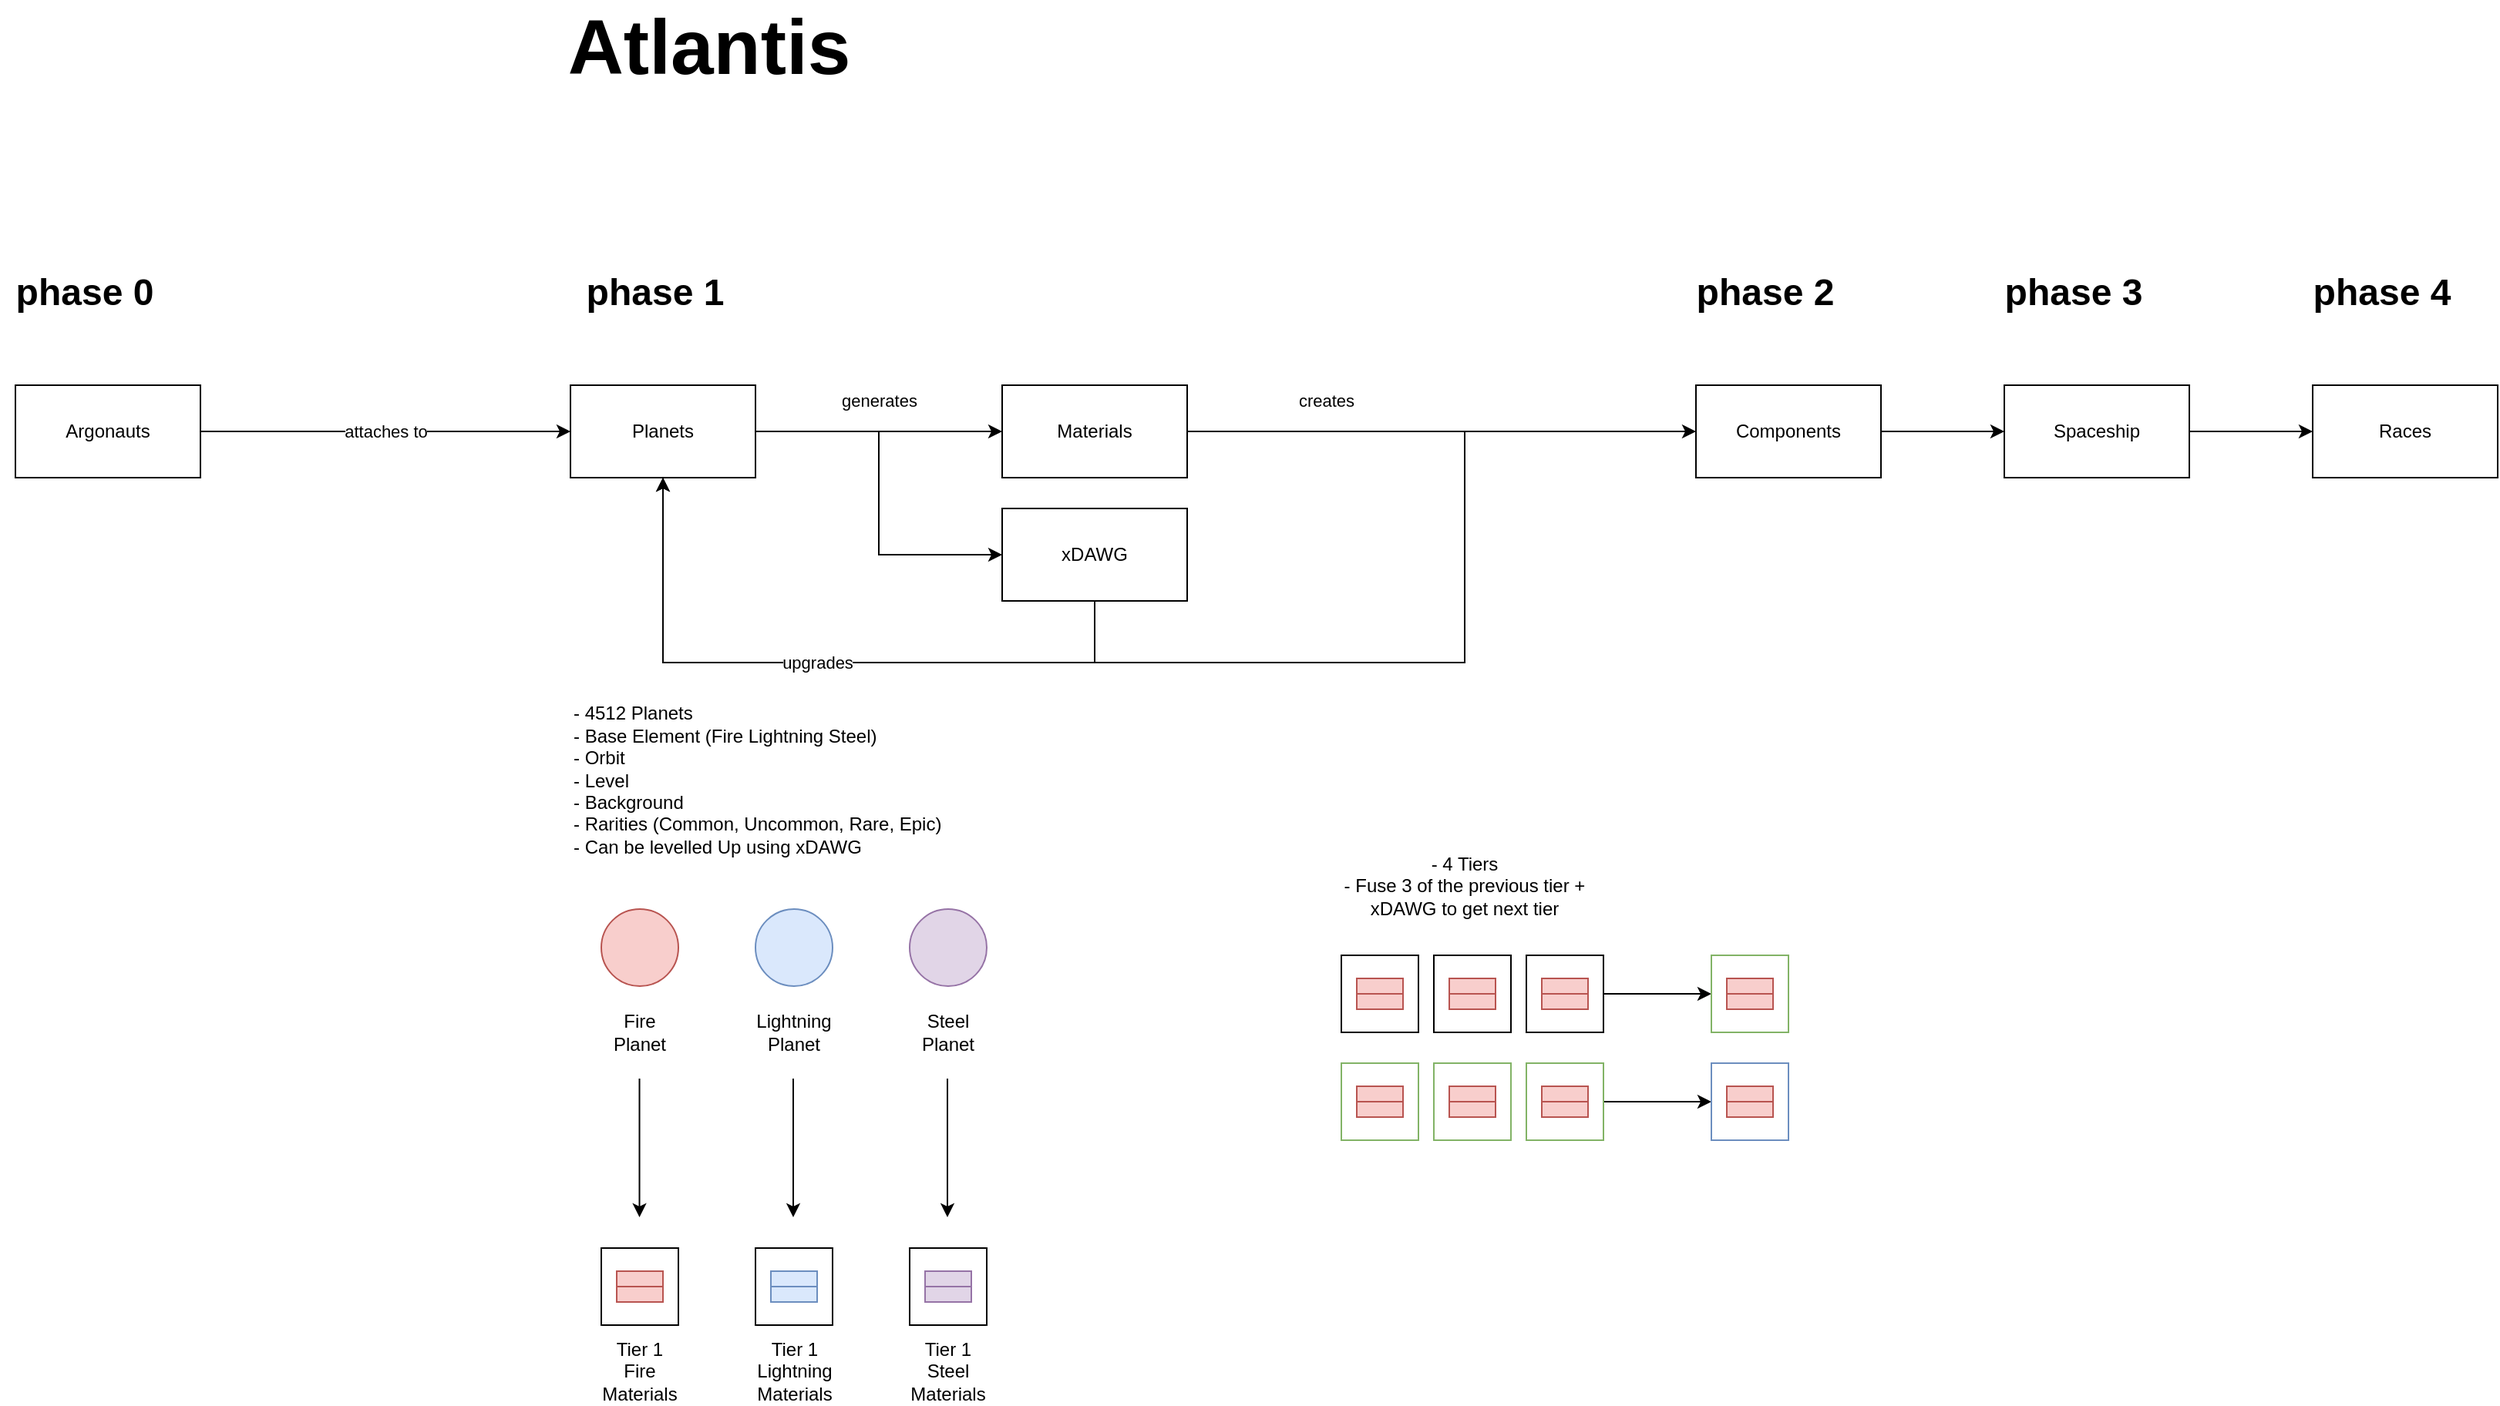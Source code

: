 <mxfile>
    <diagram id="EMsnFy1C2URI4qa25FuF" name="Page-1">
        <mxGraphModel dx="1948" dy="1819" grid="1" gridSize="10" guides="1" tooltips="1" connect="1" arrows="1" fold="1" page="1" pageScale="1" pageWidth="850" pageHeight="1100" math="0" shadow="0">
            <root>
                <mxCell id="0"/>
                <mxCell id="1" parent="0"/>
                <mxCell id="giXjkZHh8Y0QURDj5Op1-1" value="Atlantis" style="text;html=1;strokeColor=none;fillColor=none;align=center;verticalAlign=middle;whiteSpace=wrap;rounded=0;fontStyle=1;fontSize=50;" parent="1" vertex="1">
                    <mxGeometry x="270" y="-150" width="40" height="20" as="geometry"/>
                </mxCell>
                <mxCell id="u1OFld2upA4ko9-arGOs-12" value="generates" style="edgeStyle=orthogonalEdgeStyle;rounded=0;orthogonalLoop=1;jettySize=auto;html=1;" parent="1" source="u1OFld2upA4ko9-arGOs-2" target="u1OFld2upA4ko9-arGOs-3" edge="1">
                    <mxGeometry y="20" relative="1" as="geometry">
                        <mxPoint as="offset"/>
                    </mxGeometry>
                </mxCell>
                <mxCell id="u1OFld2upA4ko9-arGOs-35" style="edgeStyle=orthogonalEdgeStyle;rounded=0;orthogonalLoop=1;jettySize=auto;html=1;entryX=0;entryY=0.5;entryDx=0;entryDy=0;" parent="1" source="u1OFld2upA4ko9-arGOs-2" target="u1OFld2upA4ko9-arGOs-34" edge="1">
                    <mxGeometry relative="1" as="geometry"/>
                </mxCell>
                <mxCell id="u1OFld2upA4ko9-arGOs-2" value="Planets" style="rounded=0;whiteSpace=wrap;html=1;" parent="1" vertex="1">
                    <mxGeometry x="200" y="80" width="120" height="60" as="geometry"/>
                </mxCell>
                <mxCell id="u1OFld2upA4ko9-arGOs-37" style="edgeStyle=orthogonalEdgeStyle;rounded=0;orthogonalLoop=1;jettySize=auto;html=1;" parent="1" source="u1OFld2upA4ko9-arGOs-3" target="u1OFld2upA4ko9-arGOs-6" edge="1">
                    <mxGeometry relative="1" as="geometry"/>
                </mxCell>
                <mxCell id="u1OFld2upA4ko9-arGOs-86" value="creates" style="edgeStyle=orthogonalEdgeStyle;rounded=0;orthogonalLoop=1;jettySize=auto;html=1;exitX=0.5;exitY=1;exitDx=0;exitDy=0;" parent="1" source="u1OFld2upA4ko9-arGOs-3" edge="1">
                    <mxGeometry x="-0.66" y="20" relative="1" as="geometry">
                        <mxPoint x="260" y="140" as="targetPoint"/>
                        <Array as="points">
                            <mxPoint x="540" y="110"/>
                            <mxPoint x="780" y="110"/>
                            <mxPoint x="780" y="260"/>
                            <mxPoint x="260" y="260"/>
                        </Array>
                        <mxPoint as="offset"/>
                    </mxGeometry>
                </mxCell>
                <mxCell id="u1OFld2upA4ko9-arGOs-3" value="Materials" style="rounded=0;whiteSpace=wrap;html=1;" parent="1" vertex="1">
                    <mxGeometry x="480" y="80" width="120" height="60" as="geometry"/>
                </mxCell>
                <mxCell id="u1OFld2upA4ko9-arGOs-39" style="edgeStyle=orthogonalEdgeStyle;rounded=0;orthogonalLoop=1;jettySize=auto;html=1;" parent="1" source="u1OFld2upA4ko9-arGOs-4" target="u1OFld2upA4ko9-arGOs-5" edge="1">
                    <mxGeometry relative="1" as="geometry"/>
                </mxCell>
                <mxCell id="u1OFld2upA4ko9-arGOs-4" value="Spaceship" style="rounded=0;whiteSpace=wrap;html=1;" parent="1" vertex="1">
                    <mxGeometry x="1130" y="80" width="120" height="60" as="geometry"/>
                </mxCell>
                <mxCell id="u1OFld2upA4ko9-arGOs-5" value="Races" style="rounded=0;whiteSpace=wrap;html=1;" parent="1" vertex="1">
                    <mxGeometry x="1330" y="80" width="120" height="60" as="geometry"/>
                </mxCell>
                <mxCell id="u1OFld2upA4ko9-arGOs-38" style="edgeStyle=orthogonalEdgeStyle;rounded=0;orthogonalLoop=1;jettySize=auto;html=1;" parent="1" source="u1OFld2upA4ko9-arGOs-6" target="u1OFld2upA4ko9-arGOs-4" edge="1">
                    <mxGeometry relative="1" as="geometry"/>
                </mxCell>
                <mxCell id="u1OFld2upA4ko9-arGOs-6" value="Components" style="rounded=0;whiteSpace=wrap;html=1;" parent="1" vertex="1">
                    <mxGeometry x="930" y="80" width="120" height="60" as="geometry"/>
                </mxCell>
                <mxCell id="u1OFld2upA4ko9-arGOs-36" value="attaches to" style="edgeStyle=orthogonalEdgeStyle;rounded=0;orthogonalLoop=1;jettySize=auto;html=1;entryX=0;entryY=0.5;entryDx=0;entryDy=0;" parent="1" source="u1OFld2upA4ko9-arGOs-8" target="u1OFld2upA4ko9-arGOs-2" edge="1">
                    <mxGeometry relative="1" as="geometry"/>
                </mxCell>
                <mxCell id="u1OFld2upA4ko9-arGOs-8" value="Argonauts" style="rounded=0;whiteSpace=wrap;html=1;" parent="1" vertex="1">
                    <mxGeometry x="-160" y="80" width="120" height="60" as="geometry"/>
                </mxCell>
                <mxCell id="u1OFld2upA4ko9-arGOs-13" value="- 4512 Planets&lt;br&gt;- Base Element (Fire Lightning Steel)&lt;br&gt;- Orbit&lt;br&gt;- Level&lt;br&gt;- Background&lt;br&gt;- Rarities (Common, Uncommon, Rare, Epic)&lt;br&gt;- Can be levelled Up using xDAWG&lt;br&gt;&lt;br&gt;&lt;br&gt;&lt;br&gt;&lt;div&gt;&lt;br&gt;&lt;/div&gt;" style="text;html=1;strokeColor=none;fillColor=none;align=left;verticalAlign=middle;whiteSpace=wrap;rounded=0;" parent="1" vertex="1">
                    <mxGeometry x="200" y="280" width="250" height="170" as="geometry"/>
                </mxCell>
                <mxCell id="u1OFld2upA4ko9-arGOs-14" value="" style="ellipse;whiteSpace=wrap;html=1;fillColor=#f8cecc;strokeColor=#b85450;" parent="1" vertex="1">
                    <mxGeometry x="220" y="420" width="50" height="50" as="geometry"/>
                </mxCell>
                <mxCell id="u1OFld2upA4ko9-arGOs-15" value="" style="ellipse;whiteSpace=wrap;html=1;fillColor=#dae8fc;strokeColor=#6c8ebf;" parent="1" vertex="1">
                    <mxGeometry x="320" y="420" width="50" height="50" as="geometry"/>
                </mxCell>
                <mxCell id="u1OFld2upA4ko9-arGOs-16" value="" style="ellipse;whiteSpace=wrap;html=1;fillColor=#e1d5e7;strokeColor=#9673a6;" parent="1" vertex="1">
                    <mxGeometry x="420" y="420" width="50" height="50" as="geometry"/>
                </mxCell>
                <mxCell id="u1OFld2upA4ko9-arGOs-17" value="Steel Planet" style="text;html=1;strokeColor=none;fillColor=none;align=center;verticalAlign=middle;whiteSpace=wrap;rounded=0;" parent="1" vertex="1">
                    <mxGeometry x="425" y="490" width="40" height="20" as="geometry"/>
                </mxCell>
                <mxCell id="u1OFld2upA4ko9-arGOs-18" value="Lightning Planet" style="text;html=1;strokeColor=none;fillColor=none;align=center;verticalAlign=middle;whiteSpace=wrap;rounded=0;" parent="1" vertex="1">
                    <mxGeometry x="325" y="490" width="40" height="20" as="geometry"/>
                </mxCell>
                <mxCell id="u1OFld2upA4ko9-arGOs-19" value="Fire Planet" style="text;html=1;strokeColor=none;fillColor=none;align=center;verticalAlign=middle;whiteSpace=wrap;rounded=0;" parent="1" vertex="1">
                    <mxGeometry x="225" y="490" width="40" height="20" as="geometry"/>
                </mxCell>
                <mxCell id="u1OFld2upA4ko9-arGOs-21" value="" style="endArrow=classic;html=1;" parent="1" edge="1">
                    <mxGeometry width="50" height="50" relative="1" as="geometry">
                        <mxPoint x="344.5" y="530" as="sourcePoint"/>
                        <mxPoint x="344.5" y="620" as="targetPoint"/>
                    </mxGeometry>
                </mxCell>
                <mxCell id="u1OFld2upA4ko9-arGOs-22" value="" style="endArrow=classic;html=1;" parent="1" edge="1">
                    <mxGeometry width="50" height="50" relative="1" as="geometry">
                        <mxPoint x="444.5" y="530" as="sourcePoint"/>
                        <mxPoint x="444.5" y="620" as="targetPoint"/>
                    </mxGeometry>
                </mxCell>
                <mxCell id="u1OFld2upA4ko9-arGOs-27" value="" style="rounded=0;whiteSpace=wrap;html=1;fillColor=#dae8fc;strokeColor=#6c8ebf;" parent="1" vertex="1">
                    <mxGeometry x="330" y="655" width="30" height="10" as="geometry"/>
                </mxCell>
                <mxCell id="u1OFld2upA4ko9-arGOs-28" value="" style="rounded=0;whiteSpace=wrap;html=1;fillColor=#dae8fc;strokeColor=#6c8ebf;" parent="1" vertex="1">
                    <mxGeometry x="330" y="665" width="30" height="10" as="geometry"/>
                </mxCell>
                <mxCell id="u1OFld2upA4ko9-arGOs-29" value="" style="rounded=0;whiteSpace=wrap;html=1;fillColor=#e1d5e7;strokeColor=#9673a6;" parent="1" vertex="1">
                    <mxGeometry x="430" y="655" width="30" height="10" as="geometry"/>
                </mxCell>
                <mxCell id="u1OFld2upA4ko9-arGOs-30" value="" style="rounded=0;whiteSpace=wrap;html=1;fillColor=#e1d5e7;strokeColor=#9673a6;" parent="1" vertex="1">
                    <mxGeometry x="430" y="665" width="30" height="10" as="geometry"/>
                </mxCell>
                <mxCell id="u1OFld2upA4ko9-arGOs-31" value="Tier 1 Fire Materials" style="text;html=1;strokeColor=none;fillColor=none;align=center;verticalAlign=middle;whiteSpace=wrap;rounded=0;" parent="1" vertex="1">
                    <mxGeometry x="220" y="710" width="50" height="20" as="geometry"/>
                </mxCell>
                <mxCell id="u1OFld2upA4ko9-arGOs-32" value="Tier 1 Lightning Materials" style="text;html=1;strokeColor=none;fillColor=none;align=center;verticalAlign=middle;whiteSpace=wrap;rounded=0;" parent="1" vertex="1">
                    <mxGeometry x="317.5" y="710" width="55" height="20" as="geometry"/>
                </mxCell>
                <mxCell id="u1OFld2upA4ko9-arGOs-33" value="Tier 1 Steel Materials" style="text;html=1;strokeColor=none;fillColor=none;align=center;verticalAlign=middle;whiteSpace=wrap;rounded=0;" parent="1" vertex="1">
                    <mxGeometry x="415" y="710" width="60" height="20" as="geometry"/>
                </mxCell>
                <mxCell id="u1OFld2upA4ko9-arGOs-40" value="upgrades" style="edgeStyle=orthogonalEdgeStyle;rounded=0;orthogonalLoop=1;jettySize=auto;html=1;entryX=0.5;entryY=1;entryDx=0;entryDy=0;exitX=0.5;exitY=1;exitDx=0;exitDy=0;" parent="1" source="u1OFld2upA4ko9-arGOs-34" target="u1OFld2upA4ko9-arGOs-2" edge="1">
                    <mxGeometry relative="1" as="geometry">
                        <Array as="points">
                            <mxPoint x="540" y="260"/>
                            <mxPoint x="260" y="260"/>
                        </Array>
                    </mxGeometry>
                </mxCell>
                <mxCell id="u1OFld2upA4ko9-arGOs-34" value="xDAWG" style="rounded=0;whiteSpace=wrap;html=1;" parent="1" vertex="1">
                    <mxGeometry x="480" y="160" width="120" height="60" as="geometry"/>
                </mxCell>
                <mxCell id="u1OFld2upA4ko9-arGOs-41" value="- 4 Tiers&lt;br&gt;- Fuse 3 of the previous tier + xDAWG to get next tier" style="text;html=1;strokeColor=none;fillColor=none;align=center;verticalAlign=middle;whiteSpace=wrap;rounded=0;" parent="1" vertex="1">
                    <mxGeometry x="700" y="380" width="160" height="50" as="geometry"/>
                </mxCell>
                <mxCell id="u1OFld2upA4ko9-arGOs-42" value="" style="rounded=0;whiteSpace=wrap;html=1;fillColor=#f8cecc;strokeColor=#b85450;" parent="1" vertex="1">
                    <mxGeometry x="230" y="655" width="30" height="10" as="geometry"/>
                </mxCell>
                <mxCell id="u1OFld2upA4ko9-arGOs-43" value="" style="rounded=0;whiteSpace=wrap;html=1;fillColor=#f8cecc;strokeColor=#b85450;" parent="1" vertex="1">
                    <mxGeometry x="230" y="665" width="30" height="10" as="geometry"/>
                </mxCell>
                <mxCell id="u1OFld2upA4ko9-arGOs-44" value="" style="rounded=0;whiteSpace=wrap;html=1;fillColor=none;" parent="1" vertex="1">
                    <mxGeometry x="220" y="640" width="50" height="50" as="geometry"/>
                </mxCell>
                <mxCell id="u1OFld2upA4ko9-arGOs-58" value="" style="rounded=0;whiteSpace=wrap;html=1;fillColor=#f8cecc;strokeColor=#b85450;" parent="1" vertex="1">
                    <mxGeometry x="770" y="465" width="30" height="10" as="geometry"/>
                </mxCell>
                <mxCell id="u1OFld2upA4ko9-arGOs-59" value="" style="rounded=0;whiteSpace=wrap;html=1;fillColor=#f8cecc;strokeColor=#b85450;" parent="1" vertex="1">
                    <mxGeometry x="770" y="475" width="30" height="10" as="geometry"/>
                </mxCell>
                <mxCell id="u1OFld2upA4ko9-arGOs-60" value="" style="rounded=0;whiteSpace=wrap;html=1;fillColor=none;" parent="1" vertex="1">
                    <mxGeometry x="760" y="450" width="50" height="50" as="geometry"/>
                </mxCell>
                <mxCell id="u1OFld2upA4ko9-arGOs-61" value="" style="rounded=0;whiteSpace=wrap;html=1;fillColor=#f8cecc;strokeColor=#b85450;" parent="1" vertex="1">
                    <mxGeometry x="830" y="465" width="30" height="10" as="geometry"/>
                </mxCell>
                <mxCell id="u1OFld2upA4ko9-arGOs-62" value="" style="rounded=0;whiteSpace=wrap;html=1;fillColor=#f8cecc;strokeColor=#b85450;" parent="1" vertex="1">
                    <mxGeometry x="830" y="475" width="30" height="10" as="geometry"/>
                </mxCell>
                <mxCell id="u1OFld2upA4ko9-arGOs-67" style="edgeStyle=orthogonalEdgeStyle;rounded=0;orthogonalLoop=1;jettySize=auto;html=1;entryX=0;entryY=0.5;entryDx=0;entryDy=0;" parent="1" source="u1OFld2upA4ko9-arGOs-63" target="u1OFld2upA4ko9-arGOs-66" edge="1">
                    <mxGeometry relative="1" as="geometry"/>
                </mxCell>
                <mxCell id="u1OFld2upA4ko9-arGOs-63" value="" style="rounded=0;whiteSpace=wrap;html=1;fillColor=none;" parent="1" vertex="1">
                    <mxGeometry x="820" y="450" width="50" height="50" as="geometry"/>
                </mxCell>
                <mxCell id="u1OFld2upA4ko9-arGOs-64" value="" style="rounded=0;whiteSpace=wrap;html=1;fillColor=#f8cecc;strokeColor=#b85450;" parent="1" vertex="1">
                    <mxGeometry x="950" y="465" width="30" height="10" as="geometry"/>
                </mxCell>
                <mxCell id="u1OFld2upA4ko9-arGOs-65" value="" style="rounded=0;whiteSpace=wrap;html=1;fillColor=#f8cecc;strokeColor=#b85450;" parent="1" vertex="1">
                    <mxGeometry x="950" y="475" width="30" height="10" as="geometry"/>
                </mxCell>
                <mxCell id="u1OFld2upA4ko9-arGOs-66" value="" style="rounded=0;whiteSpace=wrap;html=1;strokeColor=#82b366;fillColor=none;" parent="1" vertex="1">
                    <mxGeometry x="940" y="450" width="50" height="50" as="geometry"/>
                </mxCell>
                <mxCell id="u1OFld2upA4ko9-arGOs-68" value="" style="rounded=0;whiteSpace=wrap;html=1;fillColor=#f8cecc;strokeColor=#b85450;" parent="1" vertex="1">
                    <mxGeometry x="710" y="535" width="30" height="10" as="geometry"/>
                </mxCell>
                <mxCell id="u1OFld2upA4ko9-arGOs-69" value="" style="rounded=0;whiteSpace=wrap;html=1;fillColor=#f8cecc;strokeColor=#b85450;" parent="1" vertex="1">
                    <mxGeometry x="710" y="545" width="30" height="10" as="geometry"/>
                </mxCell>
                <mxCell id="u1OFld2upA4ko9-arGOs-70" value="" style="rounded=0;whiteSpace=wrap;html=1;strokeColor=#82b366;fillColor=none;" parent="1" vertex="1">
                    <mxGeometry x="700" y="520" width="50" height="50" as="geometry"/>
                </mxCell>
                <mxCell id="u1OFld2upA4ko9-arGOs-71" value="" style="rounded=0;whiteSpace=wrap;html=1;fillColor=#f8cecc;strokeColor=#b85450;" parent="1" vertex="1">
                    <mxGeometry x="770" y="535" width="30" height="10" as="geometry"/>
                </mxCell>
                <mxCell id="u1OFld2upA4ko9-arGOs-72" value="" style="rounded=0;whiteSpace=wrap;html=1;fillColor=#f8cecc;strokeColor=#b85450;" parent="1" vertex="1">
                    <mxGeometry x="770" y="545" width="30" height="10" as="geometry"/>
                </mxCell>
                <mxCell id="u1OFld2upA4ko9-arGOs-73" value="" style="rounded=0;whiteSpace=wrap;html=1;strokeColor=#82b366;fillColor=none;" parent="1" vertex="1">
                    <mxGeometry x="760" y="520" width="50" height="50" as="geometry"/>
                </mxCell>
                <mxCell id="u1OFld2upA4ko9-arGOs-74" value="" style="rounded=0;whiteSpace=wrap;html=1;fillColor=#f8cecc;strokeColor=#b85450;" parent="1" vertex="1">
                    <mxGeometry x="830" y="535" width="30" height="10" as="geometry"/>
                </mxCell>
                <mxCell id="u1OFld2upA4ko9-arGOs-75" value="" style="rounded=0;whiteSpace=wrap;html=1;fillColor=#f8cecc;strokeColor=#b85450;" parent="1" vertex="1">
                    <mxGeometry x="830" y="545" width="30" height="10" as="geometry"/>
                </mxCell>
                <mxCell id="u1OFld2upA4ko9-arGOs-77" style="edgeStyle=orthogonalEdgeStyle;rounded=0;orthogonalLoop=1;jettySize=auto;html=1;" parent="1" source="u1OFld2upA4ko9-arGOs-76" edge="1">
                    <mxGeometry relative="1" as="geometry">
                        <mxPoint x="940" y="545" as="targetPoint"/>
                    </mxGeometry>
                </mxCell>
                <mxCell id="u1OFld2upA4ko9-arGOs-76" value="" style="rounded=0;whiteSpace=wrap;html=1;strokeColor=#82b366;fillColor=none;" parent="1" vertex="1">
                    <mxGeometry x="820" y="520" width="50" height="50" as="geometry"/>
                </mxCell>
                <mxCell id="u1OFld2upA4ko9-arGOs-78" value="" style="rounded=0;whiteSpace=wrap;html=1;fillColor=#f8cecc;strokeColor=#b85450;" parent="1" vertex="1">
                    <mxGeometry x="950" y="535" width="30" height="10" as="geometry"/>
                </mxCell>
                <mxCell id="u1OFld2upA4ko9-arGOs-79" value="" style="rounded=0;whiteSpace=wrap;html=1;fillColor=#f8cecc;strokeColor=#b85450;" parent="1" vertex="1">
                    <mxGeometry x="950" y="545" width="30" height="10" as="geometry"/>
                </mxCell>
                <mxCell id="u1OFld2upA4ko9-arGOs-80" value="" style="rounded=0;whiteSpace=wrap;html=1;strokeColor=#6c8ebf;fillColor=none;" parent="1" vertex="1">
                    <mxGeometry x="940" y="520" width="50" height="50" as="geometry"/>
                </mxCell>
                <mxCell id="u1OFld2upA4ko9-arGOs-81" value="" style="rounded=0;whiteSpace=wrap;html=1;fillColor=none;" parent="1" vertex="1">
                    <mxGeometry x="320" y="640" width="50" height="50" as="geometry"/>
                </mxCell>
                <mxCell id="u1OFld2upA4ko9-arGOs-82" value="" style="rounded=0;whiteSpace=wrap;html=1;fillColor=none;direction=south;" parent="1" vertex="1">
                    <mxGeometry x="420" y="640" width="50" height="50" as="geometry"/>
                </mxCell>
                <mxCell id="u1OFld2upA4ko9-arGOs-84" value="" style="endArrow=classic;html=1;" parent="1" edge="1">
                    <mxGeometry width="50" height="50" relative="1" as="geometry">
                        <mxPoint x="244.76" y="530" as="sourcePoint"/>
                        <mxPoint x="244.76" y="620" as="targetPoint"/>
                    </mxGeometry>
                </mxCell>
                <mxCell id="u1OFld2upA4ko9-arGOs-87" value="" style="rounded=0;whiteSpace=wrap;html=1;fillColor=#f8cecc;strokeColor=#b85450;" parent="1" vertex="1">
                    <mxGeometry x="710" y="465" width="30" height="10" as="geometry"/>
                </mxCell>
                <mxCell id="u1OFld2upA4ko9-arGOs-88" value="" style="rounded=0;whiteSpace=wrap;html=1;fillColor=#f8cecc;strokeColor=#b85450;" parent="1" vertex="1">
                    <mxGeometry x="710" y="475" width="30" height="10" as="geometry"/>
                </mxCell>
                <mxCell id="u1OFld2upA4ko9-arGOs-89" value="" style="rounded=0;whiteSpace=wrap;html=1;fillColor=none;" parent="1" vertex="1">
                    <mxGeometry x="700" y="450" width="50" height="50" as="geometry"/>
                </mxCell>
                <mxCell id="u1OFld2upA4ko9-arGOs-90" value="phase 0" style="text;html=1;strokeColor=none;fillColor=none;align=center;verticalAlign=middle;whiteSpace=wrap;rounded=0;fontStyle=1;fontSize=24;" parent="1" vertex="1">
                    <mxGeometry x="-170" y="10" width="110" height="20" as="geometry"/>
                </mxCell>
                <mxCell id="u1OFld2upA4ko9-arGOs-91" value="phase 1" style="text;html=1;strokeColor=none;fillColor=none;align=center;verticalAlign=middle;whiteSpace=wrap;rounded=0;fontStyle=1;fontSize=24;" parent="1" vertex="1">
                    <mxGeometry x="200" y="10" width="110" height="20" as="geometry"/>
                </mxCell>
                <mxCell id="u1OFld2upA4ko9-arGOs-93" value="phase 2" style="text;html=1;strokeColor=none;fillColor=none;align=center;verticalAlign=middle;whiteSpace=wrap;rounded=0;fontStyle=1;fontSize=24;" parent="1" vertex="1">
                    <mxGeometry x="920" y="10" width="110" height="20" as="geometry"/>
                </mxCell>
                <mxCell id="u1OFld2upA4ko9-arGOs-94" value="phase 3" style="text;html=1;strokeColor=none;fillColor=none;align=center;verticalAlign=middle;whiteSpace=wrap;rounded=0;fontStyle=1;fontSize=24;" parent="1" vertex="1">
                    <mxGeometry x="1120" y="10" width="110" height="20" as="geometry"/>
                </mxCell>
                <mxCell id="u1OFld2upA4ko9-arGOs-95" value="phase 4" style="text;html=1;strokeColor=none;fillColor=none;align=center;verticalAlign=middle;whiteSpace=wrap;rounded=0;fontStyle=1;fontSize=24;" parent="1" vertex="1">
                    <mxGeometry x="1320" y="10" width="110" height="20" as="geometry"/>
                </mxCell>
            </root>
        </mxGraphModel>
    </diagram>
    <diagram id="U0PmC7_1G0eKBXTK36ue" name="Page-2">
        <mxGraphModel dx="1098" dy="719" grid="1" gridSize="10" guides="1" tooltips="1" connect="1" arrows="1" fold="1" page="1" pageScale="1" pageWidth="827" pageHeight="1169" math="0" shadow="0">
            <root>
                <mxCell id="dx32Lm2rJK0-x-6wuxWk-0"/>
                <mxCell id="dx32Lm2rJK0-x-6wuxWk-1" parent="dx32Lm2rJK0-x-6wuxWk-0"/>
                <mxCell id="dx32Lm2rJK0-x-6wuxWk-2" value="AtlantisAddressRegistry" style="rounded=0;whiteSpace=wrap;html=1;" vertex="1" parent="dx32Lm2rJK0-x-6wuxWk-1">
                    <mxGeometry x="294" y="290" width="120" height="60" as="geometry"/>
                </mxCell>
                <mxCell id="dx32Lm2rJK0-x-6wuxWk-5" value="Atlantis" style="swimlane;fontStyle=0;childLayout=stackLayout;horizontal=1;startSize=30;horizontalStack=0;resizeParent=1;resizeParentMax=0;resizeLast=0;collapsible=1;marginBottom=0;" vertex="1" parent="dx32Lm2rJK0-x-6wuxWk-1">
                    <mxGeometry x="344" y="490" width="140" height="120" as="geometry"/>
                </mxCell>
                <mxCell id="dx32Lm2rJK0-x-6wuxWk-6" value="startExpedition" style="text;strokeColor=none;fillColor=none;align=left;verticalAlign=middle;spacingLeft=4;spacingRight=4;overflow=hidden;points=[[0,0.5],[1,0.5]];portConstraint=eastwest;rotatable=0;" vertex="1" parent="dx32Lm2rJK0-x-6wuxWk-5">
                    <mxGeometry y="30" width="140" height="30" as="geometry"/>
                </mxCell>
                <mxCell id="dx32Lm2rJK0-x-6wuxWk-7" value="endExpedition" style="text;strokeColor=none;fillColor=none;align=left;verticalAlign=middle;spacingLeft=4;spacingRight=4;overflow=hidden;points=[[0,0.5],[1,0.5]];portConstraint=eastwest;rotatable=0;" vertex="1" parent="dx32Lm2rJK0-x-6wuxWk-5">
                    <mxGeometry y="60" width="140" height="30" as="geometry"/>
                </mxCell>
                <mxCell id="dx32Lm2rJK0-x-6wuxWk-8" value="claimRewards" style="text;strokeColor=none;fillColor=none;align=left;verticalAlign=middle;spacingLeft=4;spacingRight=4;overflow=hidden;points=[[0,0.5],[1,0.5]];portConstraint=eastwest;rotatable=0;" vertex="1" parent="dx32Lm2rJK0-x-6wuxWk-5">
                    <mxGeometry y="90" width="140" height="30" as="geometry"/>
                </mxCell>
            </root>
        </mxGraphModel>
    </diagram>
</mxfile>